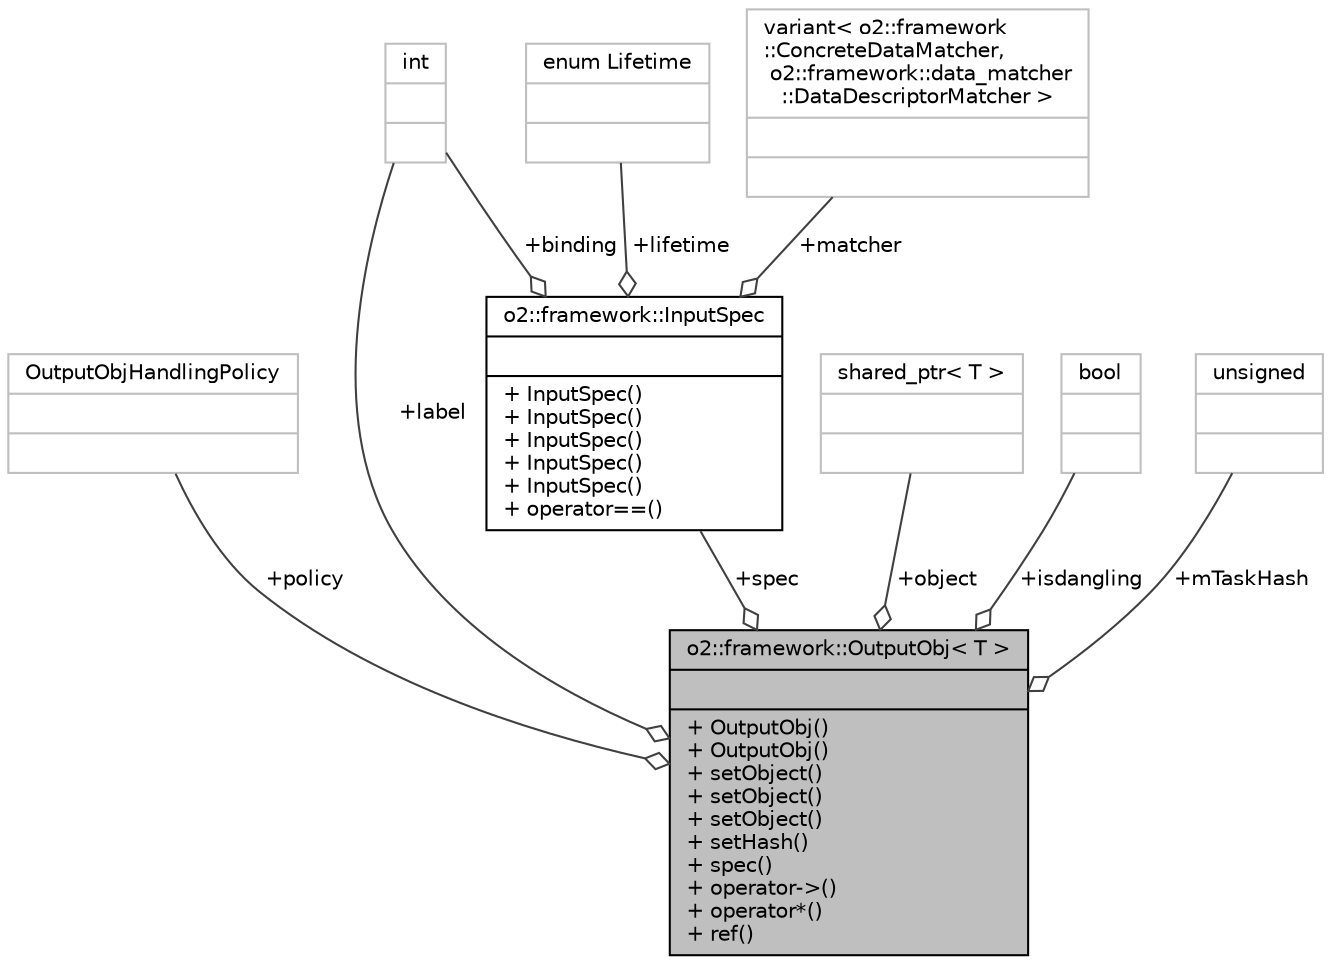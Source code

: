 digraph "o2::framework::OutputObj&lt; T &gt;"
{
 // INTERACTIVE_SVG=YES
  bgcolor="transparent";
  edge [fontname="Helvetica",fontsize="10",labelfontname="Helvetica",labelfontsize="10"];
  node [fontname="Helvetica",fontsize="10",shape=record];
  Node10 [label="{o2::framework::OutputObj\< T \>\n||+ OutputObj()\l+ OutputObj()\l+ setObject()\l+ setObject()\l+ setObject()\l+ setHash()\l+ spec()\l+ operator-\>()\l+ operator*()\l+ ref()\l}",height=0.2,width=0.4,color="black", fillcolor="grey75", style="filled", fontcolor="black"];
  Node11 -> Node10 [color="grey25",fontsize="10",style="solid",label=" +policy" ,arrowhead="odiamond",fontname="Helvetica"];
  Node11 [label="{OutputObjHandlingPolicy\n||}",height=0.2,width=0.4,color="grey75"];
  Node12 -> Node10 [color="grey25",fontsize="10",style="solid",label=" +label" ,arrowhead="odiamond",fontname="Helvetica"];
  Node12 [label="{int\n||}",height=0.2,width=0.4,color="grey75"];
  Node13 -> Node10 [color="grey25",fontsize="10",style="solid",label=" +object" ,arrowhead="odiamond",fontname="Helvetica"];
  Node13 [label="{shared_ptr\< T \>\n||}",height=0.2,width=0.4,color="grey75"];
  Node14 -> Node10 [color="grey25",fontsize="10",style="solid",label=" +isdangling" ,arrowhead="odiamond",fontname="Helvetica"];
  Node14 [label="{bool\n||}",height=0.2,width=0.4,color="grey75"];
  Node15 -> Node10 [color="grey25",fontsize="10",style="solid",label=" +spec" ,arrowhead="odiamond",fontname="Helvetica"];
  Node15 [label="{o2::framework::InputSpec\n||+ InputSpec()\l+ InputSpec()\l+ InputSpec()\l+ InputSpec()\l+ InputSpec()\l+ operator==()\l}",height=0.2,width=0.4,color="black",URL="$da/d96/structo2_1_1framework_1_1InputSpec.html"];
  Node16 -> Node15 [color="grey25",fontsize="10",style="solid",label=" +lifetime" ,arrowhead="odiamond",fontname="Helvetica"];
  Node16 [label="{enum Lifetime\n||}",height=0.2,width=0.4,color="grey75"];
  Node17 -> Node15 [color="grey25",fontsize="10",style="solid",label=" +matcher" ,arrowhead="odiamond",fontname="Helvetica"];
  Node17 [label="{variant\< o2::framework\l::ConcreteDataMatcher,\l o2::framework::data_matcher\l::DataDescriptorMatcher \>\n||}",height=0.2,width=0.4,color="grey75"];
  Node12 -> Node15 [color="grey25",fontsize="10",style="solid",label=" +binding" ,arrowhead="odiamond",fontname="Helvetica"];
  Node18 -> Node10 [color="grey25",fontsize="10",style="solid",label=" +mTaskHash" ,arrowhead="odiamond",fontname="Helvetica"];
  Node18 [label="{unsigned\n||}",height=0.2,width=0.4,color="grey75"];
}
